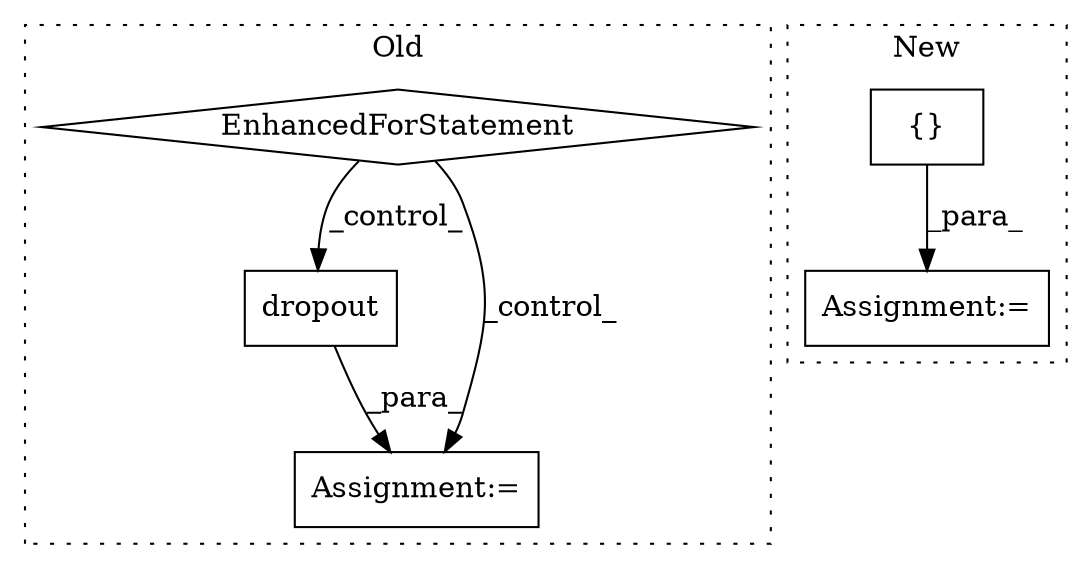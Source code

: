 digraph G {
subgraph cluster0 {
1 [label="dropout" a="32" s="42820,42834" l="8,1" shape="box"];
3 [label="Assignment:=" a="7" s="42817" l="1" shape="box"];
5 [label="EnhancedForStatement" a="70" s="42650,42759" l="67,2" shape="diamond"];
label = "Old";
style="dotted";
}
subgraph cluster1 {
2 [label="{}" a="4" s="36902,36924" l="1,1" shape="box"];
4 [label="Assignment:=" a="7" s="36849" l="1" shape="box"];
label = "New";
style="dotted";
}
1 -> 3 [label="_para_"];
2 -> 4 [label="_para_"];
5 -> 3 [label="_control_"];
5 -> 1 [label="_control_"];
}